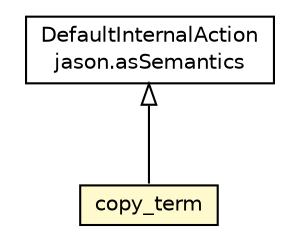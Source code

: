#!/usr/local/bin/dot
#
# Class diagram 
# Generated by UMLGraph version R5_6 (http://www.umlgraph.org/)
#

digraph G {
	edge [fontname="Helvetica",fontsize=10,labelfontname="Helvetica",labelfontsize=10];
	node [fontname="Helvetica",fontsize=10,shape=plaintext];
	nodesep=0.25;
	ranksep=0.5;
	// jason.asSemantics.DefaultInternalAction
	c79568 [label=<<table title="jason.asSemantics.DefaultInternalAction" border="0" cellborder="1" cellspacing="0" cellpadding="2" port="p" href="../asSemantics/DefaultInternalAction.html">
		<tr><td><table border="0" cellspacing="0" cellpadding="1">
<tr><td align="center" balign="center"> DefaultInternalAction </td></tr>
<tr><td align="center" balign="center"> jason.asSemantics </td></tr>
		</table></td></tr>
		</table>>, URL="../asSemantics/DefaultInternalAction.html", fontname="Helvetica", fontcolor="black", fontsize=10.0];
	// jason.stdlib.copy_term
	c79836 [label=<<table title="jason.stdlib.copy_term" border="0" cellborder="1" cellspacing="0" cellpadding="2" port="p" bgcolor="lemonChiffon" href="./copy_term.html">
		<tr><td><table border="0" cellspacing="0" cellpadding="1">
<tr><td align="center" balign="center"> copy_term </td></tr>
		</table></td></tr>
		</table>>, URL="./copy_term.html", fontname="Helvetica", fontcolor="black", fontsize=10.0];
	//jason.stdlib.copy_term extends jason.asSemantics.DefaultInternalAction
	c79568:p -> c79836:p [dir=back,arrowtail=empty];
}

